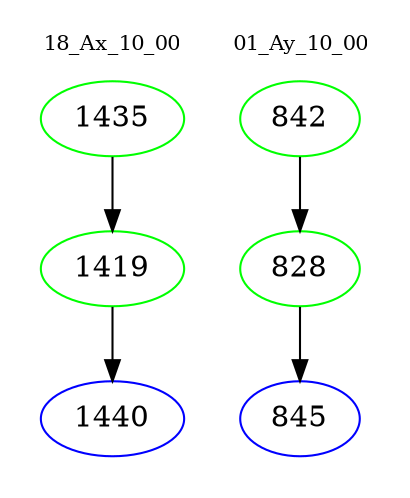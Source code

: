 digraph{
subgraph cluster_0 {
color = white
label = "18_Ax_10_00";
fontsize=10;
T0_1435 [label="1435", color="green"]
T0_1435 -> T0_1419 [color="black"]
T0_1419 [label="1419", color="green"]
T0_1419 -> T0_1440 [color="black"]
T0_1440 [label="1440", color="blue"]
}
subgraph cluster_1 {
color = white
label = "01_Ay_10_00";
fontsize=10;
T1_842 [label="842", color="green"]
T1_842 -> T1_828 [color="black"]
T1_828 [label="828", color="green"]
T1_828 -> T1_845 [color="black"]
T1_845 [label="845", color="blue"]
}
}
